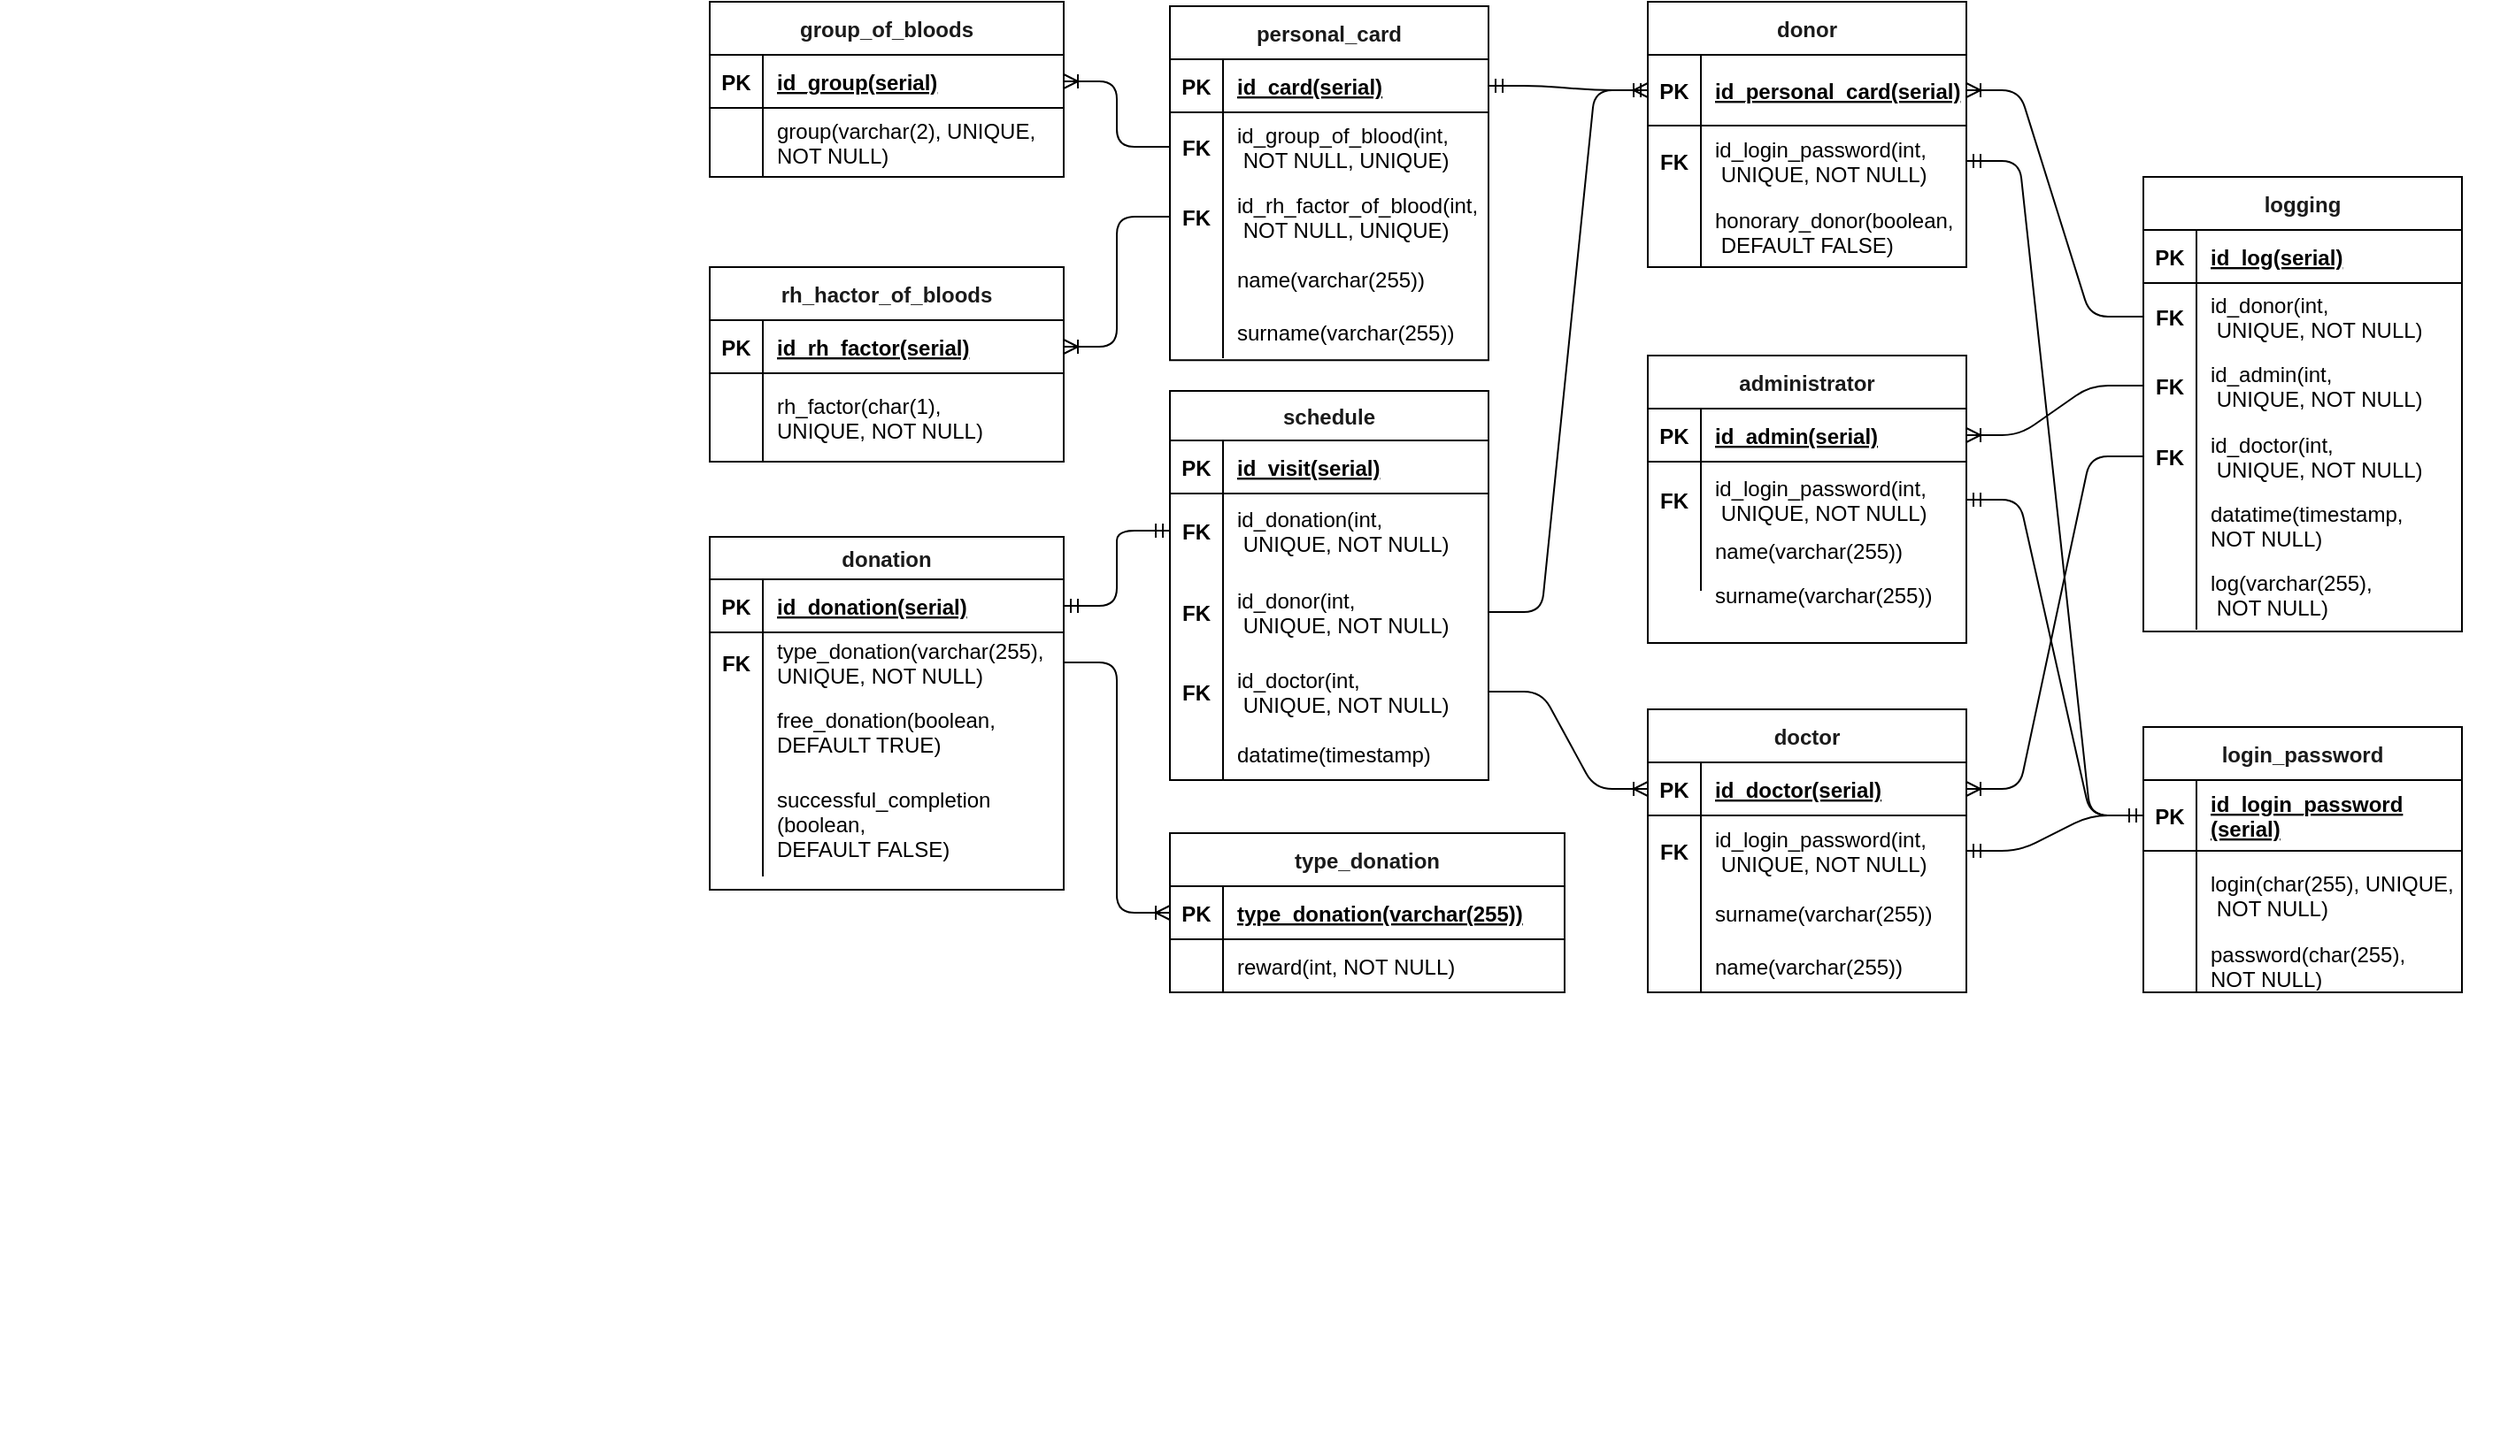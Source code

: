 <mxfile version="13.9.9" type="device"><diagram id="8GaGn-Y5FNdJtGY2cJ0f" name="Страница 1"><mxGraphModel dx="1471" dy="714" grid="1" gridSize="10" guides="1" tooltips="1" connect="1" arrows="1" fold="1" page="1" pageScale="1" pageWidth="1654" pageHeight="1169" math="0" shadow="0"><root><mxCell id="0"/><mxCell id="1" parent="0"/><mxCell id="cRJ5LpIEUUraOqgdwov3-127" value="" style="group" parent="1" vertex="1" connectable="0"><mxGeometry x="80" y="320" width="1110" height="540" as="geometry"/></mxCell><mxCell id="cRJ5LpIEUUraOqgdwov3-115" value="" style="shape=partialRectangle;collapsible=0;dropTarget=0;pointerEvents=0;fillColor=none;top=0;left=0;bottom=0;right=0;points=[[0,0.5],[1,0.5]];portConstraint=eastwest;" parent="cRJ5LpIEUUraOqgdwov3-127" vertex="1"><mxGeometry y="120" width="180" height="40" as="geometry"/></mxCell><mxCell id="cRJ5LpIEUUraOqgdwov3-116" value="" style="shape=partialRectangle;connectable=0;fillColor=none;top=0;left=0;bottom=0;right=0;editable=1;overflow=hidden;fontStyle=1" parent="cRJ5LpIEUUraOqgdwov3-115" vertex="1"><mxGeometry width="30" height="40" as="geometry"/></mxCell><mxCell id="cRJ5LpIEUUraOqgdwov3-126" value="" style="group" parent="cRJ5LpIEUUraOqgdwov3-127" vertex="1" connectable="0"><mxGeometry width="1110" height="540" as="geometry"/></mxCell><mxCell id="cRJ5LpIEUUraOqgdwov3-256" value="" style="group" parent="cRJ5LpIEUUraOqgdwov3-126" vertex="1" connectable="0"><mxGeometry width="1110" height="540" as="geometry"/></mxCell><mxCell id="cRJ5LpIEUUraOqgdwov3-120" value="" style="shape=partialRectangle;collapsible=0;dropTarget=0;pointerEvents=0;fillColor=none;top=0;left=0;bottom=0;right=0;points=[[0,0.5],[1,0.5]];portConstraint=eastwest;" parent="cRJ5LpIEUUraOqgdwov3-256" vertex="1"><mxGeometry y="120" width="180" height="40" as="geometry"/></mxCell><mxCell id="cRJ5LpIEUUraOqgdwov3-121" value="" style="shape=partialRectangle;connectable=0;fillColor=none;top=0;left=0;bottom=0;right=0;editable=1;overflow=hidden;fontStyle=1" parent="cRJ5LpIEUUraOqgdwov3-120" vertex="1"><mxGeometry width="30" height="40" as="geometry"/></mxCell><mxCell id="cRJ5LpIEUUraOqgdwov3-123" value="" style="shape=partialRectangle;collapsible=0;dropTarget=0;pointerEvents=0;fillColor=none;top=0;left=0;bottom=0;right=0;points=[[0,0.5],[1,0.5]];portConstraint=eastwest;" parent="cRJ5LpIEUUraOqgdwov3-256" vertex="1"><mxGeometry y="150" width="180" height="40" as="geometry"/></mxCell><mxCell id="cRJ5LpIEUUraOqgdwov3-124" value="" style="shape=partialRectangle;connectable=0;fillColor=none;top=0;left=0;bottom=0;right=0;editable=1;overflow=hidden;fontStyle=1" parent="cRJ5LpIEUUraOqgdwov3-123" vertex="1"><mxGeometry width="30" height="40" as="geometry"/></mxCell><mxCell id="cRJ5LpIEUUraOqgdwov3-125" value="" style="shape=partialRectangle;connectable=0;fillColor=none;top=0;left=0;bottom=0;right=0;align=left;spacingLeft=6;overflow=hidden;" parent="cRJ5LpIEUUraOqgdwov3-123" vertex="1"><mxGeometry x="30" width="150" height="40" as="geometry"/></mxCell><mxCell id="HCyN5_jjJVz8UtpRs8d4-47" value="" style="group" vertex="1" connectable="0" parent="cRJ5LpIEUUraOqgdwov3-256"><mxGeometry x="400" y="-260" width="710" height="550" as="geometry"/></mxCell><mxCell id="cRJ5LpIEUUraOqgdwov3-128" value="" style="group" parent="HCyN5_jjJVz8UtpRs8d4-47" vertex="1" connectable="0"><mxGeometry x="400" width="215" height="431.5" as="geometry"/></mxCell><mxCell id="cRJ5LpIEUUraOqgdwov3-129" value="" style="group" parent="cRJ5LpIEUUraOqgdwov3-128" vertex="1" connectable="0"><mxGeometry x="20" width="195" height="430" as="geometry"/></mxCell><mxCell id="cRJ5LpIEUUraOqgdwov3-130" value="" style="group" parent="cRJ5LpIEUUraOqgdwov3-129" vertex="1" connectable="0"><mxGeometry width="195" height="430" as="geometry"/></mxCell><mxCell id="cRJ5LpIEUUraOqgdwov3-134" value="" style="group" parent="cRJ5LpIEUUraOqgdwov3-130" vertex="1" connectable="0"><mxGeometry width="195" height="430" as="geometry"/></mxCell><mxCell id="cRJ5LpIEUUraOqgdwov3-131" value="" style="shape=partialRectangle;collapsible=0;dropTarget=0;pointerEvents=0;fillColor=none;top=0;left=0;bottom=0;right=0;points=[[0,0.5],[1,0.5]];portConstraint=eastwest;" parent="cRJ5LpIEUUraOqgdwov3-134" vertex="1"><mxGeometry y="129.029" width="180" height="51.613" as="geometry"/></mxCell><mxCell id="cRJ5LpIEUUraOqgdwov3-132" value="" style="shape=partialRectangle;connectable=0;fillColor=none;top=0;left=0;bottom=0;right=0;editable=1;overflow=hidden;fontStyle=1" parent="cRJ5LpIEUUraOqgdwov3-131" vertex="1"><mxGeometry width="30" height="51.613" as="geometry"/></mxCell><mxCell id="cRJ5LpIEUUraOqgdwov3-133" value="" style="shape=partialRectangle;connectable=0;fillColor=none;top=0;left=0;bottom=0;right=0;align=left;spacingLeft=6;overflow=hidden;" parent="cRJ5LpIEUUraOqgdwov3-131" vertex="1"><mxGeometry x="30" width="150" height="51.613" as="geometry"/></mxCell><mxCell id="cRJ5LpIEUUraOqgdwov3-145" value="" style="shape=partialRectangle;collapsible=0;dropTarget=0;pointerEvents=0;fillColor=none;top=0;left=0;bottom=0;right=0;points=[[0,0.5],[1,0.5]];portConstraint=eastwest;" parent="cRJ5LpIEUUraOqgdwov3-134" vertex="1"><mxGeometry y="174.998" width="180" height="51.613" as="geometry"/></mxCell><mxCell id="cRJ5LpIEUUraOqgdwov3-146" value="" style="shape=partialRectangle;connectable=0;fillColor=none;top=0;left=0;bottom=0;right=0;editable=1;overflow=hidden;fontStyle=1" parent="cRJ5LpIEUUraOqgdwov3-145" vertex="1"><mxGeometry width="30" height="51.613" as="geometry"/></mxCell><mxCell id="cRJ5LpIEUUraOqgdwov3-148" value="" style="shape=partialRectangle;collapsible=0;dropTarget=0;pointerEvents=0;fillColor=none;top=0;left=0;bottom=0;right=0;points=[[0,0.5],[1,0.5]];portConstraint=eastwest;" parent="cRJ5LpIEUUraOqgdwov3-134" vertex="1"><mxGeometry y="215" width="180" height="33.39" as="geometry"/></mxCell><mxCell id="cRJ5LpIEUUraOqgdwov3-149" value="" style="shape=partialRectangle;connectable=0;fillColor=none;top=0;left=0;bottom=0;right=0;editable=1;overflow=hidden;fontStyle=1" parent="cRJ5LpIEUUraOqgdwov3-148" vertex="1"><mxGeometry width="30" height="33.39" as="geometry"/></mxCell><mxCell id="cRJ5LpIEUUraOqgdwov3-255" value="" style="group" parent="cRJ5LpIEUUraOqgdwov3-134" vertex="1" connectable="0"><mxGeometry width="195" height="430" as="geometry"/></mxCell><mxCell id="cRJ5LpIEUUraOqgdwov3-154" value="" style="group" parent="cRJ5LpIEUUraOqgdwov3-255" vertex="1" connectable="0"><mxGeometry width="195" height="430" as="geometry"/></mxCell><mxCell id="cRJ5LpIEUUraOqgdwov3-147" value="" style="shape=partialRectangle;connectable=0;fillColor=none;top=0;left=0;bottom=0;right=0;align=left;spacingLeft=6;overflow=hidden;" parent="cRJ5LpIEUUraOqgdwov3-154" vertex="1"><mxGeometry x="30" y="119.998" width="150" height="40" as="geometry"/></mxCell><mxCell id="cRJ5LpIEUUraOqgdwov3-151" value="" style="shape=partialRectangle;collapsible=0;dropTarget=0;pointerEvents=0;fillColor=none;top=0;left=0;bottom=0;right=0;points=[[0,0.5],[1,0.5]];portConstraint=eastwest;" parent="cRJ5LpIEUUraOqgdwov3-154" vertex="1"><mxGeometry y="180" width="180" height="33.39" as="geometry"/></mxCell><mxCell id="cRJ5LpIEUUraOqgdwov3-152" value="" style="shape=partialRectangle;connectable=0;fillColor=none;top=0;left=0;bottom=0;right=0;editable=1;overflow=hidden;fontStyle=1" parent="cRJ5LpIEUUraOqgdwov3-151" vertex="1"><mxGeometry width="30" height="33.39" as="geometry"/></mxCell><mxCell id="cRJ5LpIEUUraOqgdwov3-210" value="" style="group" parent="cRJ5LpIEUUraOqgdwov3-154" vertex="1" connectable="0"><mxGeometry x="-160" y="-17.5" width="180" height="169.36" as="geometry"/></mxCell><mxCell id="cRJ5LpIEUUraOqgdwov3-194" value="personal_card" style="shape=table;startSize=30;container=1;collapsible=1;childLayout=tableLayout;fixedRows=1;rowLines=0;fontStyle=1;align=center;resizeLast=1;labelBackgroundColor=#FFFFFF;fontColor=#1A1A1A;" parent="cRJ5LpIEUUraOqgdwov3-210" vertex="1"><mxGeometry width="180" height="200.08" as="geometry"/></mxCell><mxCell id="cRJ5LpIEUUraOqgdwov3-195" value="" style="shape=partialRectangle;collapsible=0;dropTarget=0;pointerEvents=0;fillColor=none;top=0;left=0;bottom=1;right=0;points=[[0,0.5],[1,0.5]];portConstraint=eastwest;" parent="cRJ5LpIEUUraOqgdwov3-194" vertex="1"><mxGeometry y="30" width="180" height="30" as="geometry"/></mxCell><mxCell id="cRJ5LpIEUUraOqgdwov3-196" value="PK" style="shape=partialRectangle;connectable=0;fillColor=none;top=0;left=0;bottom=0;right=0;fontStyle=1;overflow=hidden;" parent="cRJ5LpIEUUraOqgdwov3-195" vertex="1"><mxGeometry width="30" height="30" as="geometry"/></mxCell><mxCell id="cRJ5LpIEUUraOqgdwov3-197" value="id_card(serial)" style="shape=partialRectangle;connectable=0;fillColor=none;top=0;left=0;bottom=0;right=0;align=left;spacingLeft=6;fontStyle=5;overflow=hidden;" parent="cRJ5LpIEUUraOqgdwov3-195" vertex="1"><mxGeometry x="30" width="150" height="30" as="geometry"/></mxCell><mxCell id="cRJ5LpIEUUraOqgdwov3-198" value="" style="shape=partialRectangle;collapsible=0;dropTarget=0;pointerEvents=0;fillColor=none;top=0;left=0;bottom=0;right=0;points=[[0,0.5],[1,0.5]];portConstraint=eastwest;" parent="cRJ5LpIEUUraOqgdwov3-194" vertex="1"><mxGeometry y="60" width="180" height="39" as="geometry"/></mxCell><mxCell id="cRJ5LpIEUUraOqgdwov3-199" value="FK" style="shape=partialRectangle;connectable=0;fillColor=none;top=0;left=0;bottom=0;right=0;editable=1;overflow=hidden;fontStyle=1" parent="cRJ5LpIEUUraOqgdwov3-198" vertex="1"><mxGeometry width="30" height="39" as="geometry"/></mxCell><mxCell id="cRJ5LpIEUUraOqgdwov3-200" value="id_group_of_blood(int,&#10; NOT NULL, UNIQUE)" style="shape=partialRectangle;connectable=0;fillColor=none;top=0;left=0;bottom=0;right=0;align=left;spacingLeft=6;overflow=hidden;" parent="cRJ5LpIEUUraOqgdwov3-198" vertex="1"><mxGeometry x="30" width="150" height="39" as="geometry"/></mxCell><mxCell id="cRJ5LpIEUUraOqgdwov3-450" value="" style="shape=partialRectangle;collapsible=0;dropTarget=0;pointerEvents=0;fillColor=none;top=0;left=0;bottom=0;right=0;points=[[0,0.5],[1,0.5]];portConstraint=eastwest;" parent="cRJ5LpIEUUraOqgdwov3-194" vertex="1"><mxGeometry y="99" width="180" height="40" as="geometry"/></mxCell><mxCell id="cRJ5LpIEUUraOqgdwov3-451" value="FK" style="shape=partialRectangle;connectable=0;fillColor=none;top=0;left=0;bottom=0;right=0;editable=1;overflow=hidden;fontStyle=1" parent="cRJ5LpIEUUraOqgdwov3-450" vertex="1"><mxGeometry width="30" height="40" as="geometry"/></mxCell><mxCell id="cRJ5LpIEUUraOqgdwov3-452" value="id_rh_factor_of_blood(int,&#10; NOT NULL, UNIQUE)" style="shape=partialRectangle;connectable=0;fillColor=none;top=0;left=0;bottom=0;right=0;align=left;spacingLeft=6;overflow=hidden;" parent="cRJ5LpIEUUraOqgdwov3-450" vertex="1"><mxGeometry x="30" width="150" height="40" as="geometry"/></mxCell><mxCell id="cRJ5LpIEUUraOqgdwov3-201" value="" style="shape=partialRectangle;collapsible=0;dropTarget=0;pointerEvents=0;fillColor=none;top=0;left=0;bottom=0;right=0;points=[[0,0.5],[1,0.5]];portConstraint=eastwest;" parent="cRJ5LpIEUUraOqgdwov3-194" vertex="1"><mxGeometry y="139" width="180" height="30" as="geometry"/></mxCell><mxCell id="cRJ5LpIEUUraOqgdwov3-202" value="" style="shape=partialRectangle;connectable=0;fillColor=none;top=0;left=0;bottom=0;right=0;editable=1;overflow=hidden;fontStyle=1" parent="cRJ5LpIEUUraOqgdwov3-201" vertex="1"><mxGeometry width="30" height="30" as="geometry"/></mxCell><mxCell id="cRJ5LpIEUUraOqgdwov3-203" value="name(varchar(255))" style="shape=partialRectangle;connectable=0;fillColor=none;top=0;left=0;bottom=0;right=0;align=left;spacingLeft=6;overflow=hidden;" parent="cRJ5LpIEUUraOqgdwov3-201" vertex="1"><mxGeometry x="30" width="150" height="30" as="geometry"/></mxCell><mxCell id="cRJ5LpIEUUraOqgdwov3-497" value="" style="shape=partialRectangle;collapsible=0;dropTarget=0;pointerEvents=0;fillColor=none;top=0;left=0;bottom=0;right=0;points=[[0,0.5],[1,0.5]];portConstraint=eastwest;" parent="cRJ5LpIEUUraOqgdwov3-194" vertex="1"><mxGeometry y="169" width="180" height="30" as="geometry"/></mxCell><mxCell id="cRJ5LpIEUUraOqgdwov3-498" value="" style="shape=partialRectangle;connectable=0;fillColor=none;top=0;left=0;bottom=0;right=0;editable=1;overflow=hidden;fontStyle=1" parent="cRJ5LpIEUUraOqgdwov3-497" vertex="1"><mxGeometry width="30" height="30" as="geometry"/></mxCell><mxCell id="cRJ5LpIEUUraOqgdwov3-499" value="surname(varchar(255))" style="shape=partialRectangle;connectable=0;fillColor=none;top=0;left=0;bottom=0;right=0;align=left;spacingLeft=6;overflow=hidden;" parent="cRJ5LpIEUUraOqgdwov3-497" vertex="1"><mxGeometry x="30" width="150" height="30" as="geometry"/></mxCell><mxCell id="cRJ5LpIEUUraOqgdwov3-150" value="" style="shape=partialRectangle;connectable=0;fillColor=none;top=0;left=0;bottom=0;right=0;align=left;spacingLeft=6;overflow=hidden;" parent="cRJ5LpIEUUraOqgdwov3-134" vertex="1"><mxGeometry x="30" y="240" width="150" height="33.39" as="geometry"/></mxCell><mxCell id="cRJ5LpIEUUraOqgdwov3-153" value="" style="shape=partialRectangle;connectable=0;fillColor=none;top=0;left=0;bottom=0;right=0;align=left;spacingLeft=6;overflow=hidden;" parent="cRJ5LpIEUUraOqgdwov3-134" vertex="1"><mxGeometry x="30" y="226.61" width="150" height="30" as="geometry"/></mxCell><mxCell id="cRJ5LpIEUUraOqgdwov3-60" value="donation" style="shape=table;startSize=24;container=1;collapsible=1;childLayout=tableLayout;fixedRows=1;rowLines=0;fontStyle=1;align=center;resizeLast=1;labelBackgroundColor=#FFFFFF;fontColor=#1A1A1A;" parent="HCyN5_jjJVz8UtpRs8d4-47" vertex="1"><mxGeometry y="282.5" width="200" height="199.5" as="geometry"/></mxCell><mxCell id="cRJ5LpIEUUraOqgdwov3-61" value="" style="shape=partialRectangle;collapsible=0;dropTarget=0;pointerEvents=0;fillColor=none;top=0;left=0;bottom=1;right=0;points=[[0,0.5],[1,0.5]];portConstraint=eastwest;" parent="cRJ5LpIEUUraOqgdwov3-60" vertex="1"><mxGeometry y="24" width="200" height="30" as="geometry"/></mxCell><mxCell id="cRJ5LpIEUUraOqgdwov3-62" value="PK" style="shape=partialRectangle;connectable=0;fillColor=none;top=0;left=0;bottom=0;right=0;fontStyle=1;overflow=hidden;" parent="cRJ5LpIEUUraOqgdwov3-61" vertex="1"><mxGeometry width="30" height="30" as="geometry"/></mxCell><mxCell id="cRJ5LpIEUUraOqgdwov3-63" value="id_donation(serial)" style="shape=partialRectangle;connectable=0;fillColor=none;top=0;left=0;bottom=0;right=0;align=left;spacingLeft=6;fontStyle=5;overflow=hidden;" parent="cRJ5LpIEUUraOqgdwov3-61" vertex="1"><mxGeometry x="30" width="170" height="30" as="geometry"/></mxCell><mxCell id="cRJ5LpIEUUraOqgdwov3-456" value="" style="shape=partialRectangle;collapsible=0;dropTarget=0;pointerEvents=0;fillColor=none;top=0;left=0;bottom=0;right=0;points=[[0,0.5],[1,0.5]];portConstraint=eastwest;" parent="cRJ5LpIEUUraOqgdwov3-60" vertex="1"><mxGeometry y="54" width="200" height="34" as="geometry"/></mxCell><mxCell id="cRJ5LpIEUUraOqgdwov3-457" value="FK" style="shape=partialRectangle;connectable=0;fillColor=none;top=0;left=0;bottom=0;right=0;editable=1;overflow=hidden;fontStyle=1" parent="cRJ5LpIEUUraOqgdwov3-456" vertex="1"><mxGeometry width="30" height="34" as="geometry"/></mxCell><mxCell id="cRJ5LpIEUUraOqgdwov3-458" value="type_donation(varchar(255), &#10;UNIQUE, NOT NULL)" style="shape=partialRectangle;connectable=0;fillColor=none;top=0;left=0;bottom=0;right=0;align=left;spacingLeft=6;overflow=hidden;" parent="cRJ5LpIEUUraOqgdwov3-456" vertex="1"><mxGeometry x="30" width="170" height="34" as="geometry"/></mxCell><mxCell id="cRJ5LpIEUUraOqgdwov3-70" value="" style="shape=partialRectangle;collapsible=0;dropTarget=0;pointerEvents=0;fillColor=none;top=0;left=0;bottom=0;right=0;points=[[0,0.5],[1,0.5]];portConstraint=eastwest;" parent="cRJ5LpIEUUraOqgdwov3-60" vertex="1"><mxGeometry y="88" width="200" height="44" as="geometry"/></mxCell><mxCell id="cRJ5LpIEUUraOqgdwov3-71" value="" style="shape=partialRectangle;connectable=0;fillColor=none;top=0;left=0;bottom=0;right=0;editable=1;overflow=hidden;fontStyle=1" parent="cRJ5LpIEUUraOqgdwov3-70" vertex="1"><mxGeometry width="30" height="44" as="geometry"/></mxCell><mxCell id="cRJ5LpIEUUraOqgdwov3-72" value="free_donation(boolean, &#10;DEFAULT TRUE) " style="shape=partialRectangle;connectable=0;fillColor=none;top=0;left=0;bottom=0;right=0;align=left;spacingLeft=6;overflow=hidden;" parent="cRJ5LpIEUUraOqgdwov3-70" vertex="1"><mxGeometry x="30" width="170" height="44" as="geometry"/></mxCell><mxCell id="cRJ5LpIEUUraOqgdwov3-453" value="" style="shape=partialRectangle;collapsible=0;dropTarget=0;pointerEvents=0;fillColor=none;top=0;left=0;bottom=0;right=0;points=[[0,0.5],[1,0.5]];portConstraint=eastwest;" parent="cRJ5LpIEUUraOqgdwov3-60" vertex="1"><mxGeometry y="132" width="200" height="60" as="geometry"/></mxCell><mxCell id="cRJ5LpIEUUraOqgdwov3-454" value="" style="shape=partialRectangle;connectable=0;fillColor=none;top=0;left=0;bottom=0;right=0;editable=1;overflow=hidden;fontStyle=1" parent="cRJ5LpIEUUraOqgdwov3-453" vertex="1"><mxGeometry width="30" height="60" as="geometry"/></mxCell><mxCell id="cRJ5LpIEUUraOqgdwov3-455" value="successful_completion&#10;(boolean, &#10;DEFAULT FALSE)" style="shape=partialRectangle;connectable=0;fillColor=none;top=0;left=0;bottom=0;right=0;align=left;spacingLeft=6;overflow=hidden;" parent="cRJ5LpIEUUraOqgdwov3-453" vertex="1"><mxGeometry x="30" width="170" height="60" as="geometry"/></mxCell><mxCell id="HCyN5_jjJVz8UtpRs8d4-46" value="" style="group" vertex="1" connectable="0" parent="1"><mxGeometry x="480" y="40" width="1010" height="560.0" as="geometry"/></mxCell><mxCell id="cRJ5LpIEUUraOqgdwov3-225" value="" style="group" parent="HCyN5_jjJVz8UtpRs8d4-46" vertex="1" connectable="0"><mxGeometry x="830" y="130" width="180" height="225" as="geometry"/></mxCell><mxCell id="cRJ5LpIEUUraOqgdwov3-243" value="" style="group" parent="cRJ5LpIEUUraOqgdwov3-225" vertex="1" connectable="0"><mxGeometry width="180" height="225" as="geometry"/></mxCell><mxCell id="cRJ5LpIEUUraOqgdwov3-240" value="" style="shape=partialRectangle;collapsible=0;dropTarget=0;pointerEvents=0;fillColor=none;top=0;left=0;bottom=0;right=0;points=[[0,0.5],[1,0.5]];portConstraint=eastwest;" parent="cRJ5LpIEUUraOqgdwov3-243" vertex="1"><mxGeometry y="181.809" width="180" height="39.706" as="geometry"/></mxCell><mxCell id="cRJ5LpIEUUraOqgdwov3-241" value="" style="shape=partialRectangle;connectable=0;fillColor=none;top=0;left=0;bottom=0;right=0;editable=1;overflow=hidden;fontStyle=1" parent="cRJ5LpIEUUraOqgdwov3-240" vertex="1"><mxGeometry width="30" height="39.706" as="geometry"/></mxCell><mxCell id="cRJ5LpIEUUraOqgdwov3-242" value="" style="shape=partialRectangle;connectable=0;fillColor=none;top=0;left=0;bottom=0;right=0;align=left;spacingLeft=6;overflow=hidden;" parent="cRJ5LpIEUUraOqgdwov3-240" vertex="1"><mxGeometry x="30" width="150" height="39.706" as="geometry"/></mxCell><mxCell id="cRJ5LpIEUUraOqgdwov3-244" value="" style="group" parent="cRJ5LpIEUUraOqgdwov3-243" vertex="1" connectable="0"><mxGeometry y="11.842" width="180" height="225" as="geometry"/></mxCell><mxCell id="cRJ5LpIEUUraOqgdwov3-222" value="" style="shape=partialRectangle;collapsible=0;dropTarget=0;pointerEvents=0;fillColor=none;top=0;left=0;bottom=0;right=0;points=[[0,0.5],[1,0.5]];portConstraint=eastwest;" parent="cRJ5LpIEUUraOqgdwov3-244" vertex="1"><mxGeometry y="142.102" width="180" height="39.706" as="geometry"/></mxCell><mxCell id="cRJ5LpIEUUraOqgdwov3-223" value="" style="shape=partialRectangle;connectable=0;fillColor=none;top=0;left=0;bottom=0;right=0;editable=1;overflow=hidden;" parent="cRJ5LpIEUUraOqgdwov3-222" vertex="1"><mxGeometry width="30" height="39.706" as="geometry"/></mxCell><mxCell id="cRJ5LpIEUUraOqgdwov3-280" value="" style="edgeStyle=entityRelationEdgeStyle;fontSize=12;html=1;endArrow=ERoneToMany;entryX=1;entryY=0.5;entryDx=0;entryDy=0;exitX=0;exitY=0.5;exitDx=0;exitDy=0;" parent="HCyN5_jjJVz8UtpRs8d4-46" source="cRJ5LpIEUUraOqgdwov3-271" target="cRJ5LpIEUUraOqgdwov3-48" edge="1"><mxGeometry width="100" height="100" relative="1" as="geometry"><mxPoint x="-230" y="150" as="sourcePoint"/><mxPoint x="-130" y="50" as="targetPoint"/></mxGeometry></mxCell><mxCell id="cRJ5LpIEUUraOqgdwov3-281" value="" style="edgeStyle=entityRelationEdgeStyle;fontSize=12;html=1;endArrow=ERoneToMany;entryX=1;entryY=0.5;entryDx=0;entryDy=0;exitX=0;exitY=0.5;exitDx=0;exitDy=0;" parent="HCyN5_jjJVz8UtpRs8d4-46" source="cRJ5LpIEUUraOqgdwov3-41" target="cRJ5LpIEUUraOqgdwov3-136" edge="1"><mxGeometry width="100" height="100" relative="1" as="geometry"><mxPoint x="-70" y="310" as="sourcePoint"/><mxPoint x="30" y="210" as="targetPoint"/></mxGeometry></mxCell><mxCell id="cRJ5LpIEUUraOqgdwov3-440" value="rh_hactor_of_bloods" style="shape=table;startSize=30;container=1;collapsible=1;childLayout=tableLayout;fixedRows=1;rowLines=0;fontStyle=1;align=center;resizeLast=1;labelBackgroundColor=#FFFFFF;fontColor=#1A1A1A;" parent="HCyN5_jjJVz8UtpRs8d4-46" vertex="1"><mxGeometry y="150" width="200" height="110" as="geometry"/></mxCell><mxCell id="cRJ5LpIEUUraOqgdwov3-441" value="" style="shape=partialRectangle;collapsible=0;dropTarget=0;pointerEvents=0;fillColor=none;top=0;left=0;bottom=1;right=0;points=[[0,0.5],[1,0.5]];portConstraint=eastwest;" parent="cRJ5LpIEUUraOqgdwov3-440" vertex="1"><mxGeometry y="30" width="200" height="30" as="geometry"/></mxCell><mxCell id="cRJ5LpIEUUraOqgdwov3-442" value="PK" style="shape=partialRectangle;connectable=0;fillColor=none;top=0;left=0;bottom=0;right=0;fontStyle=1;overflow=hidden;" parent="cRJ5LpIEUUraOqgdwov3-441" vertex="1"><mxGeometry width="30" height="30" as="geometry"/></mxCell><mxCell id="cRJ5LpIEUUraOqgdwov3-443" value="id_rh_factor(serial)" style="shape=partialRectangle;connectable=0;fillColor=none;top=0;left=0;bottom=0;right=0;align=left;spacingLeft=6;fontStyle=5;overflow=hidden;" parent="cRJ5LpIEUUraOqgdwov3-441" vertex="1"><mxGeometry x="30" width="170" height="30" as="geometry"/></mxCell><mxCell id="cRJ5LpIEUUraOqgdwov3-444" value="" style="shape=partialRectangle;collapsible=0;dropTarget=0;pointerEvents=0;fillColor=none;top=0;left=0;bottom=0;right=0;points=[[0,0.5],[1,0.5]];portConstraint=eastwest;" parent="cRJ5LpIEUUraOqgdwov3-440" vertex="1"><mxGeometry y="60" width="200" height="50" as="geometry"/></mxCell><mxCell id="cRJ5LpIEUUraOqgdwov3-445" value="" style="shape=partialRectangle;connectable=0;fillColor=none;top=0;left=0;bottom=0;right=0;editable=1;overflow=hidden;fontStyle=1" parent="cRJ5LpIEUUraOqgdwov3-444" vertex="1"><mxGeometry width="30" height="50" as="geometry"/></mxCell><mxCell id="cRJ5LpIEUUraOqgdwov3-446" value="rh_factor(char(1), &#10;UNIQUE, NOT NULL)" style="shape=partialRectangle;connectable=0;fillColor=none;top=0;left=0;bottom=0;right=0;align=left;spacingLeft=6;overflow=hidden;" parent="cRJ5LpIEUUraOqgdwov3-444" vertex="1"><mxGeometry x="30" width="170" height="50" as="geometry"/></mxCell><mxCell id="cRJ5LpIEUUraOqgdwov3-135" value="donor" style="shape=table;startSize=30;container=1;collapsible=1;childLayout=tableLayout;fixedRows=1;rowLines=0;fontStyle=1;align=center;resizeLast=1;labelBackgroundColor=#FFFFFF;fontColor=#1A1A1A;" parent="HCyN5_jjJVz8UtpRs8d4-46" vertex="1"><mxGeometry x="530" width="180" height="150" as="geometry"/></mxCell><mxCell id="cRJ5LpIEUUraOqgdwov3-136" value="" style="shape=partialRectangle;collapsible=0;dropTarget=0;pointerEvents=0;fillColor=none;top=0;left=0;bottom=1;right=0;points=[[0,0.5],[1,0.5]];portConstraint=eastwest;" parent="cRJ5LpIEUUraOqgdwov3-135" vertex="1"><mxGeometry y="30" width="180" height="40" as="geometry"/></mxCell><mxCell id="cRJ5LpIEUUraOqgdwov3-137" value="PK" style="shape=partialRectangle;connectable=0;fillColor=none;top=0;left=0;bottom=0;right=0;fontStyle=1;overflow=hidden;" parent="cRJ5LpIEUUraOqgdwov3-136" vertex="1"><mxGeometry width="30" height="40" as="geometry"/></mxCell><mxCell id="cRJ5LpIEUUraOqgdwov3-138" value="id_personal_card(serial)" style="shape=partialRectangle;connectable=0;fillColor=none;top=0;left=0;bottom=0;right=0;align=left;spacingLeft=6;fontStyle=5;overflow=hidden;" parent="cRJ5LpIEUUraOqgdwov3-136" vertex="1"><mxGeometry x="30" width="150" height="40" as="geometry"/></mxCell><mxCell id="cRJ5LpIEUUraOqgdwov3-459" value="" style="shape=partialRectangle;collapsible=0;dropTarget=0;pointerEvents=0;fillColor=none;top=0;left=0;bottom=0;right=0;points=[[0,0.5],[1,0.5]];portConstraint=eastwest;" parent="cRJ5LpIEUUraOqgdwov3-135" vertex="1"><mxGeometry y="70" width="180" height="40" as="geometry"/></mxCell><mxCell id="cRJ5LpIEUUraOqgdwov3-460" value="FK" style="shape=partialRectangle;connectable=0;fillColor=none;top=0;left=0;bottom=0;right=0;editable=1;overflow=hidden;fontStyle=1" parent="cRJ5LpIEUUraOqgdwov3-459" vertex="1"><mxGeometry width="30" height="40" as="geometry"/></mxCell><mxCell id="cRJ5LpIEUUraOqgdwov3-461" value="id_login_password(int,&#10; UNIQUE, NOT NULL)" style="shape=partialRectangle;connectable=0;fillColor=none;top=0;left=0;bottom=0;right=0;align=left;spacingLeft=6;overflow=hidden;" parent="cRJ5LpIEUUraOqgdwov3-459" vertex="1"><mxGeometry x="30" width="150" height="40" as="geometry"/></mxCell><mxCell id="cRJ5LpIEUUraOqgdwov3-139" value="" style="shape=partialRectangle;collapsible=0;dropTarget=0;pointerEvents=0;fillColor=none;top=0;left=0;bottom=0;right=0;points=[[0,0.5],[1,0.5]];portConstraint=eastwest;" parent="cRJ5LpIEUUraOqgdwov3-135" vertex="1"><mxGeometry y="110" width="180" height="40" as="geometry"/></mxCell><mxCell id="cRJ5LpIEUUraOqgdwov3-140" value="" style="shape=partialRectangle;connectable=0;fillColor=none;top=0;left=0;bottom=0;right=0;editable=1;overflow=hidden;fontStyle=1" parent="cRJ5LpIEUUraOqgdwov3-139" vertex="1"><mxGeometry width="30" height="40" as="geometry"/></mxCell><mxCell id="cRJ5LpIEUUraOqgdwov3-141" value="honorary_donor(boolean,&#10; DEFAULT FALSE)" style="shape=partialRectangle;connectable=0;fillColor=none;top=0;left=0;bottom=0;right=0;align=left;spacingLeft=6;overflow=hidden;" parent="cRJ5LpIEUUraOqgdwov3-139" vertex="1"><mxGeometry x="30" width="150" height="40" as="geometry"/></mxCell><mxCell id="cRJ5LpIEUUraOqgdwov3-283" value="login_password" style="shape=table;startSize=30;container=1;collapsible=1;childLayout=tableLayout;fixedRows=1;rowLines=0;fontStyle=1;align=center;resizeLast=1;labelBackgroundColor=#FFFFFF;fontColor=#1A1A1A;" parent="HCyN5_jjJVz8UtpRs8d4-46" vertex="1"><mxGeometry x="810" y="410" width="180" height="150.0" as="geometry"/></mxCell><mxCell id="cRJ5LpIEUUraOqgdwov3-284" value="" style="shape=partialRectangle;collapsible=0;dropTarget=0;pointerEvents=0;fillColor=none;top=0;left=0;bottom=1;right=0;points=[[0,0.5],[1,0.5]];portConstraint=eastwest;" parent="cRJ5LpIEUUraOqgdwov3-283" vertex="1"><mxGeometry y="30" width="180" height="40" as="geometry"/></mxCell><mxCell id="cRJ5LpIEUUraOqgdwov3-285" value="PK" style="shape=partialRectangle;connectable=0;fillColor=none;top=0;left=0;bottom=0;right=0;fontStyle=1;overflow=hidden;" parent="cRJ5LpIEUUraOqgdwov3-284" vertex="1"><mxGeometry width="30" height="40" as="geometry"/></mxCell><mxCell id="cRJ5LpIEUUraOqgdwov3-286" value="id_login_password&#10;(serial)" style="shape=partialRectangle;connectable=0;fillColor=none;top=0;left=0;bottom=0;right=0;align=left;spacingLeft=6;fontStyle=5;overflow=hidden;" parent="cRJ5LpIEUUraOqgdwov3-284" vertex="1"><mxGeometry x="30" width="150" height="40" as="geometry"/></mxCell><mxCell id="cRJ5LpIEUUraOqgdwov3-287" value="" style="shape=partialRectangle;collapsible=0;dropTarget=0;pointerEvents=0;fillColor=none;top=0;left=0;bottom=0;right=0;points=[[0,0.5],[1,0.5]];portConstraint=eastwest;" parent="cRJ5LpIEUUraOqgdwov3-283" vertex="1"><mxGeometry y="70" width="180" height="50" as="geometry"/></mxCell><mxCell id="cRJ5LpIEUUraOqgdwov3-288" value="" style="shape=partialRectangle;connectable=0;fillColor=none;top=0;left=0;bottom=0;right=0;editable=1;overflow=hidden;" parent="cRJ5LpIEUUraOqgdwov3-287" vertex="1"><mxGeometry width="30" height="50" as="geometry"/></mxCell><mxCell id="cRJ5LpIEUUraOqgdwov3-289" value="login(char(255), UNIQUE,&#10; NOT NULL)" style="shape=partialRectangle;connectable=0;fillColor=none;top=0;left=0;bottom=0;right=0;align=left;spacingLeft=6;overflow=hidden;" parent="cRJ5LpIEUUraOqgdwov3-287" vertex="1"><mxGeometry x="30" width="150" height="50" as="geometry"/></mxCell><mxCell id="cRJ5LpIEUUraOqgdwov3-290" value="" style="shape=partialRectangle;collapsible=0;dropTarget=0;pointerEvents=0;fillColor=none;top=0;left=0;bottom=0;right=0;points=[[0,0.5],[1,0.5]];portConstraint=eastwest;" parent="cRJ5LpIEUUraOqgdwov3-283" vertex="1"><mxGeometry y="120" width="180" height="30" as="geometry"/></mxCell><mxCell id="cRJ5LpIEUUraOqgdwov3-291" value="" style="shape=partialRectangle;connectable=0;fillColor=none;top=0;left=0;bottom=0;right=0;editable=1;overflow=hidden;" parent="cRJ5LpIEUUraOqgdwov3-290" vertex="1"><mxGeometry width="30" height="30" as="geometry"/></mxCell><mxCell id="cRJ5LpIEUUraOqgdwov3-292" value="password(char(255), &#10;NOT NULL)" style="shape=partialRectangle;connectable=0;fillColor=none;top=0;left=0;bottom=0;right=0;align=left;spacingLeft=6;overflow=hidden;" parent="cRJ5LpIEUUraOqgdwov3-290" vertex="1"><mxGeometry x="30" width="150" height="30" as="geometry"/></mxCell><mxCell id="cRJ5LpIEUUraOqgdwov3-468" style="edgeStyle=orthogonalEdgeStyle;rounded=0;orthogonalLoop=1;jettySize=auto;html=1;exitX=1;exitY=0.5;exitDx=0;exitDy=0;fontColor=#1A1A1A;" parent="cRJ5LpIEUUraOqgdwov3-283" source="cRJ5LpIEUUraOqgdwov3-284" target="cRJ5LpIEUUraOqgdwov3-284" edge="1"><mxGeometry relative="1" as="geometry"/></mxCell><mxCell id="cRJ5LpIEUUraOqgdwov3-475" value="" style="edgeStyle=entityRelationEdgeStyle;fontSize=12;html=1;endArrow=ERmandOne;startArrow=ERmandOne;entryX=0;entryY=0.5;entryDx=0;entryDy=0;exitX=1;exitY=0.5;exitDx=0;exitDy=0;" parent="HCyN5_jjJVz8UtpRs8d4-46" source="cRJ5LpIEUUraOqgdwov3-459" target="cRJ5LpIEUUraOqgdwov3-284" edge="1"><mxGeometry width="100" height="100" relative="1" as="geometry"><mxPoint x="270" y="440" as="sourcePoint"/><mxPoint x="370" y="340" as="targetPoint"/></mxGeometry></mxCell><mxCell id="cRJ5LpIEUUraOqgdwov3-477" value="" style="edgeStyle=entityRelationEdgeStyle;fontSize=12;html=1;endArrow=ERmandOne;startArrow=ERmandOne;entryX=0;entryY=0.5;entryDx=0;entryDy=0;exitX=1;exitY=0.5;exitDx=0;exitDy=0;" parent="HCyN5_jjJVz8UtpRs8d4-46" source="cRJ5LpIEUUraOqgdwov3-51" target="cRJ5LpIEUUraOqgdwov3-284" edge="1"><mxGeometry width="100" height="100" relative="1" as="geometry"><mxPoint x="270" y="440" as="sourcePoint"/><mxPoint x="370" y="340" as="targetPoint"/></mxGeometry></mxCell><mxCell id="cRJ5LpIEUUraOqgdwov3-359" value="group_of_bloods" style="shape=table;startSize=30;container=1;collapsible=1;childLayout=tableLayout;fixedRows=1;rowLines=0;fontStyle=1;align=center;resizeLast=1;labelBackgroundColor=#FFFFFF;fontColor=#1A1A1A;" parent="HCyN5_jjJVz8UtpRs8d4-46" vertex="1"><mxGeometry width="200" height="99" as="geometry"/></mxCell><mxCell id="cRJ5LpIEUUraOqgdwov3-360" value="" style="shape=partialRectangle;collapsible=0;dropTarget=0;pointerEvents=0;fillColor=none;top=0;left=0;bottom=1;right=0;points=[[0,0.5],[1,0.5]];portConstraint=eastwest;" parent="cRJ5LpIEUUraOqgdwov3-359" vertex="1"><mxGeometry y="30" width="200" height="30" as="geometry"/></mxCell><mxCell id="cRJ5LpIEUUraOqgdwov3-361" value="PK" style="shape=partialRectangle;connectable=0;fillColor=none;top=0;left=0;bottom=0;right=0;fontStyle=1;overflow=hidden;" parent="cRJ5LpIEUUraOqgdwov3-360" vertex="1"><mxGeometry width="30" height="30" as="geometry"/></mxCell><mxCell id="cRJ5LpIEUUraOqgdwov3-362" value="id_group(serial)" style="shape=partialRectangle;connectable=0;fillColor=none;top=0;left=0;bottom=0;right=0;align=left;spacingLeft=6;fontStyle=5;overflow=hidden;" parent="cRJ5LpIEUUraOqgdwov3-360" vertex="1"><mxGeometry x="30" width="170" height="30" as="geometry"/></mxCell><mxCell id="cRJ5LpIEUUraOqgdwov3-363" value="" style="shape=partialRectangle;collapsible=0;dropTarget=0;pointerEvents=0;fillColor=none;top=0;left=0;bottom=0;right=0;points=[[0,0.5],[1,0.5]];portConstraint=eastwest;" parent="cRJ5LpIEUUraOqgdwov3-359" vertex="1"><mxGeometry y="60" width="200" height="39" as="geometry"/></mxCell><mxCell id="cRJ5LpIEUUraOqgdwov3-364" value="" style="shape=partialRectangle;connectable=0;fillColor=none;top=0;left=0;bottom=0;right=0;editable=1;overflow=hidden;fontStyle=1" parent="cRJ5LpIEUUraOqgdwov3-363" vertex="1"><mxGeometry width="30" height="39" as="geometry"/></mxCell><mxCell id="cRJ5LpIEUUraOqgdwov3-365" value="group(varchar(2), UNIQUE, &#10;NOT NULL) " style="shape=partialRectangle;connectable=0;fillColor=none;top=0;left=0;bottom=0;right=0;align=left;spacingLeft=6;overflow=hidden;" parent="cRJ5LpIEUUraOqgdwov3-363" vertex="1"><mxGeometry x="30" width="170" height="39" as="geometry"/></mxCell><mxCell id="cRJ5LpIEUUraOqgdwov3-34" value="logging" style="shape=table;startSize=30;container=1;collapsible=1;childLayout=tableLayout;fixedRows=1;rowLines=0;fontStyle=1;align=center;resizeLast=1;labelBackgroundColor=#FFFFFF;fontColor=#1A1A1A;" parent="HCyN5_jjJVz8UtpRs8d4-46" vertex="1"><mxGeometry x="810" y="99.002" width="180" height="256.947" as="geometry"/></mxCell><mxCell id="cRJ5LpIEUUraOqgdwov3-35" value="" style="shape=partialRectangle;collapsible=0;dropTarget=0;pointerEvents=0;fillColor=none;top=0;left=0;bottom=1;right=0;points=[[0,0.5],[1,0.5]];portConstraint=eastwest;" parent="cRJ5LpIEUUraOqgdwov3-34" vertex="1"><mxGeometry y="30" width="180" height="30" as="geometry"/></mxCell><mxCell id="cRJ5LpIEUUraOqgdwov3-36" value="PK" style="shape=partialRectangle;connectable=0;fillColor=none;top=0;left=0;bottom=0;right=0;fontStyle=1;overflow=hidden;" parent="cRJ5LpIEUUraOqgdwov3-35" vertex="1"><mxGeometry width="30" height="30" as="geometry"/></mxCell><mxCell id="cRJ5LpIEUUraOqgdwov3-37" value="id_log(serial)" style="shape=partialRectangle;connectable=0;fillColor=none;top=0;left=0;bottom=0;right=0;align=left;spacingLeft=6;fontStyle=5;overflow=hidden;" parent="cRJ5LpIEUUraOqgdwov3-35" vertex="1"><mxGeometry x="30" width="150" height="30" as="geometry"/></mxCell><mxCell id="cRJ5LpIEUUraOqgdwov3-41" value="" style="shape=partialRectangle;collapsible=0;dropTarget=0;pointerEvents=0;fillColor=none;top=0;left=0;bottom=0;right=0;points=[[0,0.5],[1,0.5]];portConstraint=eastwest;" parent="cRJ5LpIEUUraOqgdwov3-34" vertex="1"><mxGeometry y="60" width="180" height="38" as="geometry"/></mxCell><mxCell id="cRJ5LpIEUUraOqgdwov3-42" value="FK" style="shape=partialRectangle;connectable=0;fillColor=none;top=0;left=0;bottom=0;right=0;editable=1;overflow=hidden;fontStyle=1" parent="cRJ5LpIEUUraOqgdwov3-41" vertex="1"><mxGeometry width="30" height="38" as="geometry"/></mxCell><mxCell id="cRJ5LpIEUUraOqgdwov3-43" value="id_donor(int,&#10; UNIQUE, NOT NULL)" style="shape=partialRectangle;connectable=0;fillColor=none;top=0;left=0;bottom=0;right=0;align=left;spacingLeft=6;overflow=hidden;" parent="cRJ5LpIEUUraOqgdwov3-41" vertex="1"><mxGeometry x="30" width="150" height="38" as="geometry"/></mxCell><mxCell id="cRJ5LpIEUUraOqgdwov3-271" value="" style="shape=partialRectangle;collapsible=0;dropTarget=0;pointerEvents=0;fillColor=none;top=0;left=0;bottom=0;right=0;points=[[0,0.5],[1,0.5]];portConstraint=eastwest;" parent="cRJ5LpIEUUraOqgdwov3-34" vertex="1"><mxGeometry y="98" width="180" height="40" as="geometry"/></mxCell><mxCell id="cRJ5LpIEUUraOqgdwov3-272" value="FK" style="shape=partialRectangle;connectable=0;fillColor=none;top=0;left=0;bottom=0;right=0;editable=1;overflow=hidden;fontStyle=1" parent="cRJ5LpIEUUraOqgdwov3-271" vertex="1"><mxGeometry width="30" height="40" as="geometry"/></mxCell><mxCell id="cRJ5LpIEUUraOqgdwov3-273" value="id_admin(int,&#10; UNIQUE, NOT NULL)" style="shape=partialRectangle;connectable=0;fillColor=none;top=0;left=0;bottom=0;right=0;align=left;spacingLeft=6;overflow=hidden;" parent="cRJ5LpIEUUraOqgdwov3-271" vertex="1"><mxGeometry x="30" width="150" height="40" as="geometry"/></mxCell><mxCell id="cRJ5LpIEUUraOqgdwov3-277" value="" style="shape=partialRectangle;collapsible=0;dropTarget=0;pointerEvents=0;fillColor=none;top=0;left=0;bottom=0;right=0;points=[[0,0.5],[1,0.5]];portConstraint=eastwest;" parent="cRJ5LpIEUUraOqgdwov3-34" vertex="1"><mxGeometry y="138" width="180" height="40" as="geometry"/></mxCell><mxCell id="cRJ5LpIEUUraOqgdwov3-278" value="FK" style="shape=partialRectangle;connectable=0;fillColor=none;top=0;left=0;bottom=0;right=0;editable=1;overflow=hidden;fontStyle=1" parent="cRJ5LpIEUUraOqgdwov3-277" vertex="1"><mxGeometry width="30" height="40" as="geometry"/></mxCell><mxCell id="cRJ5LpIEUUraOqgdwov3-279" value="id_doctor(int,&#10; UNIQUE, NOT NULL)" style="shape=partialRectangle;connectable=0;fillColor=none;top=0;left=0;bottom=0;right=0;align=left;spacingLeft=6;overflow=hidden;" parent="cRJ5LpIEUUraOqgdwov3-277" vertex="1"><mxGeometry x="30" width="150" height="40" as="geometry"/></mxCell><mxCell id="cRJ5LpIEUUraOqgdwov3-274" value="" style="shape=partialRectangle;collapsible=0;dropTarget=0;pointerEvents=0;fillColor=none;top=0;left=0;bottom=0;right=0;points=[[0,0.5],[1,0.5]];portConstraint=eastwest;" parent="cRJ5LpIEUUraOqgdwov3-34" vertex="1"><mxGeometry y="178" width="180" height="38" as="geometry"/></mxCell><mxCell id="cRJ5LpIEUUraOqgdwov3-275" value="" style="shape=partialRectangle;connectable=0;fillColor=none;top=0;left=0;bottom=0;right=0;editable=1;overflow=hidden;fontStyle=1" parent="cRJ5LpIEUUraOqgdwov3-274" vertex="1"><mxGeometry width="30" height="38" as="geometry"/></mxCell><mxCell id="cRJ5LpIEUUraOqgdwov3-276" value="datatime(timestamp,&#10;NOT NULL)" style="shape=partialRectangle;connectable=0;fillColor=none;top=0;left=0;bottom=0;right=0;align=left;spacingLeft=6;overflow=hidden;" parent="cRJ5LpIEUUraOqgdwov3-274" vertex="1"><mxGeometry x="30" width="150" height="38" as="geometry"/></mxCell><mxCell id="cRJ5LpIEUUraOqgdwov3-38" value="" style="shape=partialRectangle;collapsible=0;dropTarget=0;pointerEvents=0;fillColor=none;top=0;left=0;bottom=0;right=0;points=[[0,0.5],[1,0.5]];portConstraint=eastwest;" parent="cRJ5LpIEUUraOqgdwov3-34" vertex="1"><mxGeometry y="216" width="180" height="40" as="geometry"/></mxCell><mxCell id="cRJ5LpIEUUraOqgdwov3-39" value="" style="shape=partialRectangle;connectable=0;fillColor=none;top=0;left=0;bottom=0;right=0;editable=1;overflow=hidden;" parent="cRJ5LpIEUUraOqgdwov3-38" vertex="1"><mxGeometry width="30" height="40" as="geometry"/></mxCell><mxCell id="cRJ5LpIEUUraOqgdwov3-40" value="log(varchar(255),&#10; NOT NULL)" style="shape=partialRectangle;connectable=0;fillColor=none;top=0;left=0;bottom=0;right=0;align=left;spacingLeft=6;overflow=hidden;" parent="cRJ5LpIEUUraOqgdwov3-38" vertex="1"><mxGeometry x="30" width="150" height="40" as="geometry"/></mxCell><mxCell id="cRJ5LpIEUUraOqgdwov3-102" value="doctor" style="shape=table;startSize=30;container=1;collapsible=1;childLayout=tableLayout;fixedRows=1;rowLines=0;fontStyle=1;align=center;resizeLast=1;labelBackgroundColor=#FFFFFF;fontColor=#1A1A1A;" parent="HCyN5_jjJVz8UtpRs8d4-46" vertex="1"><mxGeometry x="530" y="400" width="180" height="160.0" as="geometry"/></mxCell><mxCell id="cRJ5LpIEUUraOqgdwov3-103" value="" style="shape=partialRectangle;collapsible=0;dropTarget=0;pointerEvents=0;fillColor=none;top=0;left=0;bottom=1;right=0;points=[[0,0.5],[1,0.5]];portConstraint=eastwest;" parent="cRJ5LpIEUUraOqgdwov3-102" vertex="1"><mxGeometry y="30" width="180" height="30" as="geometry"/></mxCell><mxCell id="cRJ5LpIEUUraOqgdwov3-104" value="PK" style="shape=partialRectangle;connectable=0;fillColor=none;top=0;left=0;bottom=0;right=0;fontStyle=1;overflow=hidden;" parent="cRJ5LpIEUUraOqgdwov3-103" vertex="1"><mxGeometry width="30" height="30" as="geometry"/></mxCell><mxCell id="cRJ5LpIEUUraOqgdwov3-105" value="id_doctor(serial)" style="shape=partialRectangle;connectable=0;fillColor=none;top=0;left=0;bottom=0;right=0;align=left;spacingLeft=6;fontStyle=5;overflow=hidden;" parent="cRJ5LpIEUUraOqgdwov3-103" vertex="1"><mxGeometry x="30" width="150" height="30" as="geometry"/></mxCell><mxCell id="cRJ5LpIEUUraOqgdwov3-492" value="" style="shape=partialRectangle;collapsible=0;dropTarget=0;pointerEvents=0;fillColor=none;top=0;left=0;bottom=0;right=0;points=[[0,0.5],[1,0.5]];portConstraint=eastwest;" parent="cRJ5LpIEUUraOqgdwov3-102" vertex="1"><mxGeometry y="60" width="180" height="40" as="geometry"/></mxCell><mxCell id="cRJ5LpIEUUraOqgdwov3-493" value="FK" style="shape=partialRectangle;connectable=0;fillColor=none;top=0;left=0;bottom=0;right=0;editable=1;overflow=hidden;fontStyle=1" parent="cRJ5LpIEUUraOqgdwov3-492" vertex="1"><mxGeometry width="30" height="40" as="geometry"/></mxCell><mxCell id="cRJ5LpIEUUraOqgdwov3-494" value="id_login_password(int,&#10; UNIQUE, NOT NULL)" style="shape=partialRectangle;connectable=0;fillColor=none;top=0;left=0;bottom=0;right=0;align=left;spacingLeft=6;overflow=hidden;" parent="cRJ5LpIEUUraOqgdwov3-492" vertex="1"><mxGeometry x="30" width="150" height="40" as="geometry"/></mxCell><mxCell id="cRJ5LpIEUUraOqgdwov3-489" value="" style="shape=partialRectangle;collapsible=0;dropTarget=0;pointerEvents=0;fillColor=none;top=0;left=0;bottom=0;right=0;points=[[0,0.5],[1,0.5]];portConstraint=eastwest;" parent="cRJ5LpIEUUraOqgdwov3-102" vertex="1"><mxGeometry y="100" width="180" height="30" as="geometry"/></mxCell><mxCell id="cRJ5LpIEUUraOqgdwov3-490" value="" style="shape=partialRectangle;connectable=0;fillColor=none;top=0;left=0;bottom=0;right=0;editable=1;overflow=hidden;fontStyle=1" parent="cRJ5LpIEUUraOqgdwov3-489" vertex="1"><mxGeometry width="30" height="30" as="geometry"/></mxCell><mxCell id="cRJ5LpIEUUraOqgdwov3-491" value="surname(varchar(255))" style="shape=partialRectangle;connectable=0;fillColor=none;top=0;left=0;bottom=0;right=0;align=left;spacingLeft=6;overflow=hidden;" parent="cRJ5LpIEUUraOqgdwov3-489" vertex="1"><mxGeometry x="30" width="150" height="30" as="geometry"/></mxCell><mxCell id="cRJ5LpIEUUraOqgdwov3-106" value="" style="shape=partialRectangle;collapsible=0;dropTarget=0;pointerEvents=0;fillColor=none;top=0;left=0;bottom=0;right=0;points=[[0,0.5],[1,0.5]];portConstraint=eastwest;" parent="cRJ5LpIEUUraOqgdwov3-102" vertex="1"><mxGeometry y="130" width="180" height="30" as="geometry"/></mxCell><mxCell id="cRJ5LpIEUUraOqgdwov3-107" value="" style="shape=partialRectangle;connectable=0;fillColor=none;top=0;left=0;bottom=0;right=0;editable=1;overflow=hidden;fontStyle=1" parent="cRJ5LpIEUUraOqgdwov3-106" vertex="1"><mxGeometry width="30" height="30" as="geometry"/></mxCell><mxCell id="cRJ5LpIEUUraOqgdwov3-108" value="name(varchar(255))" style="shape=partialRectangle;connectable=0;fillColor=none;top=0;left=0;bottom=0;right=0;align=left;spacingLeft=6;overflow=hidden;" parent="cRJ5LpIEUUraOqgdwov3-106" vertex="1"><mxGeometry x="30" width="150" height="30" as="geometry"/></mxCell><mxCell id="cRJ5LpIEUUraOqgdwov3-282" value="" style="edgeStyle=entityRelationEdgeStyle;fontSize=12;html=1;endArrow=ERoneToMany;exitX=0;exitY=0.5;exitDx=0;exitDy=0;entryX=1;entryY=0.5;entryDx=0;entryDy=0;" parent="HCyN5_jjJVz8UtpRs8d4-46" source="cRJ5LpIEUUraOqgdwov3-277" target="cRJ5LpIEUUraOqgdwov3-103" edge="1"><mxGeometry width="100" height="100" relative="1" as="geometry"><mxPoint x="-200" y="260" as="sourcePoint"/><mxPoint x="-100" y="160" as="targetPoint"/></mxGeometry></mxCell><mxCell id="cRJ5LpIEUUraOqgdwov3-476" value="" style="edgeStyle=entityRelationEdgeStyle;fontSize=12;html=1;endArrow=ERmandOne;startArrow=ERmandOne;entryX=0;entryY=0.5;entryDx=0;entryDy=0;exitX=1;exitY=0.5;exitDx=0;exitDy=0;" parent="HCyN5_jjJVz8UtpRs8d4-46" source="cRJ5LpIEUUraOqgdwov3-492" target="cRJ5LpIEUUraOqgdwov3-284" edge="1"><mxGeometry width="100" height="100" relative="1" as="geometry"><mxPoint x="270" y="440" as="sourcePoint"/><mxPoint x="370" y="340" as="targetPoint"/></mxGeometry></mxCell><mxCell id="cRJ5LpIEUUraOqgdwov3-89" value="type_donation" style="shape=table;startSize=30;container=1;collapsible=1;childLayout=tableLayout;fixedRows=1;rowLines=0;fontStyle=1;align=center;resizeLast=1;labelBackgroundColor=#FFFFFF;fontColor=#1A1A1A;" parent="HCyN5_jjJVz8UtpRs8d4-46" vertex="1"><mxGeometry x="260" y="470" width="223" height="90" as="geometry"/></mxCell><mxCell id="cRJ5LpIEUUraOqgdwov3-90" value="" style="shape=partialRectangle;collapsible=0;dropTarget=0;pointerEvents=0;fillColor=none;top=0;left=0;bottom=1;right=0;points=[[0,0.5],[1,0.5]];portConstraint=eastwest;" parent="cRJ5LpIEUUraOqgdwov3-89" vertex="1"><mxGeometry y="30" width="223" height="30" as="geometry"/></mxCell><mxCell id="cRJ5LpIEUUraOqgdwov3-91" value="PK" style="shape=partialRectangle;connectable=0;fillColor=none;top=0;left=0;bottom=0;right=0;fontStyle=1;overflow=hidden;" parent="cRJ5LpIEUUraOqgdwov3-90" vertex="1"><mxGeometry width="30" height="30" as="geometry"/></mxCell><mxCell id="cRJ5LpIEUUraOqgdwov3-92" value="type_donation(varchar(255))" style="shape=partialRectangle;connectable=0;fillColor=none;top=0;left=0;bottom=0;right=0;align=left;spacingLeft=6;fontStyle=5;overflow=hidden;" parent="cRJ5LpIEUUraOqgdwov3-90" vertex="1"><mxGeometry x="30" width="193" height="30" as="geometry"/></mxCell><mxCell id="cRJ5LpIEUUraOqgdwov3-93" value="" style="shape=partialRectangle;collapsible=0;dropTarget=0;pointerEvents=0;fillColor=none;top=0;left=0;bottom=0;right=0;points=[[0,0.5],[1,0.5]];portConstraint=eastwest;" parent="cRJ5LpIEUUraOqgdwov3-89" vertex="1"><mxGeometry y="60" width="223" height="30" as="geometry"/></mxCell><mxCell id="cRJ5LpIEUUraOqgdwov3-94" value="" style="shape=partialRectangle;connectable=0;fillColor=none;top=0;left=0;bottom=0;right=0;editable=1;overflow=hidden;fontStyle=1" parent="cRJ5LpIEUUraOqgdwov3-93" vertex="1"><mxGeometry width="30" height="30" as="geometry"/></mxCell><mxCell id="cRJ5LpIEUUraOqgdwov3-95" value="reward(int, NOT NULL)" style="shape=partialRectangle;connectable=0;fillColor=none;top=0;left=0;bottom=0;right=0;align=left;spacingLeft=6;overflow=hidden;" parent="cRJ5LpIEUUraOqgdwov3-93" vertex="1"><mxGeometry x="30" width="193" height="30" as="geometry"/></mxCell><mxCell id="cRJ5LpIEUUraOqgdwov3-76" value="schedule" style="shape=table;startSize=28;container=1;collapsible=1;childLayout=tableLayout;fixedRows=1;rowLines=0;fontStyle=1;align=center;resizeLast=1;labelBackgroundColor=#FFFFFF;fontColor=#1A1A1A;" parent="HCyN5_jjJVz8UtpRs8d4-46" vertex="1"><mxGeometry x="260" y="220" width="180" height="220" as="geometry"/></mxCell><mxCell id="cRJ5LpIEUUraOqgdwov3-77" value="" style="shape=partialRectangle;collapsible=0;dropTarget=0;pointerEvents=0;fillColor=none;top=0;left=0;bottom=1;right=0;points=[[0,0.5],[1,0.5]];portConstraint=eastwest;" parent="cRJ5LpIEUUraOqgdwov3-76" vertex="1"><mxGeometry y="28" width="180" height="30" as="geometry"/></mxCell><mxCell id="cRJ5LpIEUUraOqgdwov3-78" value="PK" style="shape=partialRectangle;connectable=0;fillColor=none;top=0;left=0;bottom=0;right=0;fontStyle=1;overflow=hidden;" parent="cRJ5LpIEUUraOqgdwov3-77" vertex="1"><mxGeometry width="30" height="30" as="geometry"/></mxCell><mxCell id="cRJ5LpIEUUraOqgdwov3-79" value="id_visit(serial)" style="shape=partialRectangle;connectable=0;fillColor=none;top=0;left=0;bottom=0;right=0;align=left;spacingLeft=6;fontStyle=5;overflow=hidden;" parent="cRJ5LpIEUUraOqgdwov3-77" vertex="1"><mxGeometry x="30" width="150" height="30" as="geometry"/></mxCell><mxCell id="cRJ5LpIEUUraOqgdwov3-83" value="" style="shape=partialRectangle;collapsible=0;dropTarget=0;pointerEvents=0;fillColor=none;top=0;left=0;bottom=0;right=0;points=[[0,0.5],[1,0.5]];portConstraint=eastwest;" parent="cRJ5LpIEUUraOqgdwov3-76" vertex="1"><mxGeometry y="58" width="180" height="42" as="geometry"/></mxCell><mxCell id="cRJ5LpIEUUraOqgdwov3-84" value="FK" style="shape=partialRectangle;connectable=0;fillColor=none;top=0;left=0;bottom=0;right=0;editable=1;overflow=hidden;fontStyle=1" parent="cRJ5LpIEUUraOqgdwov3-83" vertex="1"><mxGeometry width="30" height="42" as="geometry"/></mxCell><mxCell id="cRJ5LpIEUUraOqgdwov3-85" value="id_donation(int,&#10; UNIQUE, NOT NULL)" style="shape=partialRectangle;connectable=0;fillColor=none;top=0;left=0;bottom=0;right=0;align=left;spacingLeft=6;overflow=hidden;" parent="cRJ5LpIEUUraOqgdwov3-83" vertex="1"><mxGeometry x="30" width="150" height="42" as="geometry"/></mxCell><mxCell id="HCyN5_jjJVz8UtpRs8d4-20" value="" style="shape=partialRectangle;collapsible=0;dropTarget=0;pointerEvents=0;fillColor=none;top=0;left=0;bottom=0;right=0;points=[[0,0.5],[1,0.5]];portConstraint=eastwest;" vertex="1" parent="cRJ5LpIEUUraOqgdwov3-76"><mxGeometry y="100" width="180" height="50" as="geometry"/></mxCell><mxCell id="HCyN5_jjJVz8UtpRs8d4-21" value="FK" style="shape=partialRectangle;connectable=0;fillColor=none;top=0;left=0;bottom=0;right=0;editable=1;overflow=hidden;fontStyle=1" vertex="1" parent="HCyN5_jjJVz8UtpRs8d4-20"><mxGeometry width="30" height="50" as="geometry"/></mxCell><mxCell id="HCyN5_jjJVz8UtpRs8d4-22" value="id_donor(int,&#10; UNIQUE, NOT NULL)" style="shape=partialRectangle;connectable=0;fillColor=none;top=0;left=0;bottom=0;right=0;align=left;spacingLeft=6;overflow=hidden;" vertex="1" parent="HCyN5_jjJVz8UtpRs8d4-20"><mxGeometry x="30" width="150" height="50" as="geometry"/></mxCell><mxCell id="HCyN5_jjJVz8UtpRs8d4-27" value="" style="shape=partialRectangle;collapsible=0;dropTarget=0;pointerEvents=0;fillColor=none;top=0;left=0;bottom=0;right=0;points=[[0,0.5],[1,0.5]];portConstraint=eastwest;" vertex="1" parent="cRJ5LpIEUUraOqgdwov3-76"><mxGeometry y="150" width="180" height="40" as="geometry"/></mxCell><mxCell id="HCyN5_jjJVz8UtpRs8d4-28" value="FK" style="shape=partialRectangle;connectable=0;fillColor=none;top=0;left=0;bottom=0;right=0;editable=1;overflow=hidden;fontStyle=1" vertex="1" parent="HCyN5_jjJVz8UtpRs8d4-27"><mxGeometry width="30" height="40" as="geometry"/></mxCell><mxCell id="HCyN5_jjJVz8UtpRs8d4-29" value="id_doctor(int,&#10; UNIQUE, NOT NULL)" style="shape=partialRectangle;connectable=0;fillColor=none;top=0;left=0;bottom=0;right=0;align=left;spacingLeft=6;overflow=hidden;" vertex="1" parent="HCyN5_jjJVz8UtpRs8d4-27"><mxGeometry x="30" width="150" height="40" as="geometry"/></mxCell><mxCell id="cRJ5LpIEUUraOqgdwov3-80" value="" style="shape=partialRectangle;collapsible=0;dropTarget=0;pointerEvents=0;fillColor=none;top=0;left=0;bottom=0;right=0;points=[[0,0.5],[1,0.5]];portConstraint=eastwest;" parent="cRJ5LpIEUUraOqgdwov3-76" vertex="1"><mxGeometry y="190" width="180" height="30" as="geometry"/></mxCell><mxCell id="cRJ5LpIEUUraOqgdwov3-81" value="" style="shape=partialRectangle;connectable=0;fillColor=none;top=0;left=0;bottom=0;right=0;editable=1;overflow=hidden;fontStyle=1" parent="cRJ5LpIEUUraOqgdwov3-80" vertex="1"><mxGeometry width="30" height="30" as="geometry"/></mxCell><mxCell id="cRJ5LpIEUUraOqgdwov3-82" value="datatime(timestamp)" style="shape=partialRectangle;connectable=0;fillColor=none;top=0;left=0;bottom=0;right=0;align=left;spacingLeft=6;overflow=hidden;" parent="cRJ5LpIEUUraOqgdwov3-80" vertex="1"><mxGeometry x="30" width="150" height="30" as="geometry"/></mxCell><mxCell id="cRJ5LpIEUUraOqgdwov3-245" value="" style="edgeStyle=entityRelationEdgeStyle;fontSize=12;html=1;endArrow=ERoneToMany;exitX=1;exitY=0.5;exitDx=0;exitDy=0;entryX=0;entryY=0.5;entryDx=0;entryDy=0;" parent="HCyN5_jjJVz8UtpRs8d4-46" source="HCyN5_jjJVz8UtpRs8d4-20" target="cRJ5LpIEUUraOqgdwov3-136" edge="1"><mxGeometry width="100" height="100" relative="1" as="geometry"><mxPoint x="-190" y="100" as="sourcePoint"/><mxPoint x="-90" as="targetPoint"/></mxGeometry></mxCell><mxCell id="cRJ5LpIEUUraOqgdwov3-246" value="" style="edgeStyle=entityRelationEdgeStyle;fontSize=12;html=1;endArrow=ERoneToMany;exitX=1;exitY=0.5;exitDx=0;exitDy=0;entryX=0;entryY=0.5;entryDx=0;entryDy=0;" parent="HCyN5_jjJVz8UtpRs8d4-46" source="HCyN5_jjJVz8UtpRs8d4-27" target="cRJ5LpIEUUraOqgdwov3-103" edge="1"><mxGeometry x="530" y="242.5" width="100" height="100" as="geometry"><mxPoint x="-210" y="492.5" as="sourcePoint"/><mxPoint x="-110" y="392.5" as="targetPoint"/></mxGeometry></mxCell><mxCell id="cRJ5LpIEUUraOqgdwov3-471" value="" style="group" parent="HCyN5_jjJVz8UtpRs8d4-46" vertex="1" connectable="0"><mxGeometry x="530" y="210" width="180" height="152.5" as="geometry"/></mxCell><mxCell id="HCyN5_jjJVz8UtpRs8d4-49" value="" style="group" vertex="1" connectable="0" parent="cRJ5LpIEUUraOqgdwov3-471"><mxGeometry y="-10" width="180" height="162.5" as="geometry"/></mxCell><mxCell id="cRJ5LpIEUUraOqgdwov3-251" value="" style="shape=partialRectangle;collapsible=0;dropTarget=0;pointerEvents=0;fillColor=none;top=0;left=0;bottom=0;right=0;points=[[0,0.5],[1,0.5]];portConstraint=eastwest;" parent="HCyN5_jjJVz8UtpRs8d4-49" vertex="1"><mxGeometry y="120" width="180" height="30" as="geometry"/></mxCell><mxCell id="cRJ5LpIEUUraOqgdwov3-252" value="" style="shape=partialRectangle;connectable=0;fillColor=none;top=0;left=0;bottom=0;right=0;editable=1;overflow=hidden;" parent="cRJ5LpIEUUraOqgdwov3-251" vertex="1"><mxGeometry width="30" height="30" as="geometry"/></mxCell><mxCell id="cRJ5LpIEUUraOqgdwov3-253" value="surname(varchar(255))" style="shape=partialRectangle;connectable=0;fillColor=none;top=0;left=0;bottom=0;right=0;align=left;spacingLeft=6;overflow=hidden;" parent="cRJ5LpIEUUraOqgdwov3-251" vertex="1"><mxGeometry x="30" width="150" height="30" as="geometry"/></mxCell><mxCell id="HCyN5_jjJVz8UtpRs8d4-48" value="" style="group" vertex="1" connectable="0" parent="HCyN5_jjJVz8UtpRs8d4-49"><mxGeometry width="180" height="162.5" as="geometry"/></mxCell><mxCell id="cRJ5LpIEUUraOqgdwov3-47" value="administrator" style="shape=table;startSize=30;container=1;collapsible=1;childLayout=tableLayout;fixedRows=1;rowLines=0;fontStyle=1;align=center;resizeLast=1;labelBackgroundColor=#FFFFFF;fontColor=#1A1A1A;" parent="HCyN5_jjJVz8UtpRs8d4-48" vertex="1"><mxGeometry width="180" height="162.5" as="geometry"/></mxCell><mxCell id="cRJ5LpIEUUraOqgdwov3-48" value="" style="shape=partialRectangle;collapsible=0;dropTarget=0;pointerEvents=0;fillColor=none;top=0;left=0;bottom=1;right=0;points=[[0,0.5],[1,0.5]];portConstraint=eastwest;" parent="cRJ5LpIEUUraOqgdwov3-47" vertex="1"><mxGeometry y="30" width="180" height="30" as="geometry"/></mxCell><mxCell id="cRJ5LpIEUUraOqgdwov3-49" value="PK" style="shape=partialRectangle;connectable=0;fillColor=none;top=0;left=0;bottom=0;right=0;fontStyle=1;overflow=hidden;" parent="cRJ5LpIEUUraOqgdwov3-48" vertex="1"><mxGeometry width="30" height="30" as="geometry"/></mxCell><mxCell id="cRJ5LpIEUUraOqgdwov3-50" value="id_admin(serial)" style="shape=partialRectangle;connectable=0;fillColor=none;top=0;left=0;bottom=0;right=0;align=left;spacingLeft=6;fontStyle=5;overflow=hidden;" parent="cRJ5LpIEUUraOqgdwov3-48" vertex="1"><mxGeometry x="30" width="150" height="30" as="geometry"/></mxCell><mxCell id="cRJ5LpIEUUraOqgdwov3-51" value="" style="shape=partialRectangle;collapsible=0;dropTarget=0;pointerEvents=0;fillColor=none;top=0;left=0;bottom=0;right=0;points=[[0,0.5],[1,0.5]];portConstraint=eastwest;" parent="cRJ5LpIEUUraOqgdwov3-47" vertex="1"><mxGeometry y="60" width="180" height="43" as="geometry"/></mxCell><mxCell id="cRJ5LpIEUUraOqgdwov3-52" value="FK" style="shape=partialRectangle;connectable=0;fillColor=none;top=0;left=0;bottom=0;right=0;editable=1;overflow=hidden;fontStyle=1" parent="cRJ5LpIEUUraOqgdwov3-51" vertex="1"><mxGeometry width="30" height="43" as="geometry"/></mxCell><mxCell id="cRJ5LpIEUUraOqgdwov3-53" value="id_login_password(int,&#10; UNIQUE, NOT NULL)" style="shape=partialRectangle;connectable=0;fillColor=none;top=0;left=0;bottom=0;right=0;align=left;spacingLeft=6;overflow=hidden;" parent="cRJ5LpIEUUraOqgdwov3-51" vertex="1"><mxGeometry x="30" width="150" height="43" as="geometry"/></mxCell><mxCell id="cRJ5LpIEUUraOqgdwov3-54" value="" style="shape=partialRectangle;collapsible=0;dropTarget=0;pointerEvents=0;fillColor=none;top=0;left=0;bottom=0;right=0;points=[[0,0.5],[1,0.5]];portConstraint=eastwest;" parent="cRJ5LpIEUUraOqgdwov3-47" vertex="1"><mxGeometry y="103" width="180" height="30" as="geometry"/></mxCell><mxCell id="cRJ5LpIEUUraOqgdwov3-55" value="" style="shape=partialRectangle;connectable=0;fillColor=none;top=0;left=0;bottom=0;right=0;editable=1;overflow=hidden;" parent="cRJ5LpIEUUraOqgdwov3-54" vertex="1"><mxGeometry width="30" height="30" as="geometry"/></mxCell><mxCell id="cRJ5LpIEUUraOqgdwov3-56" value="" style="shape=partialRectangle;connectable=0;fillColor=none;top=0;left=0;bottom=0;right=0;align=left;spacingLeft=6;overflow=hidden;" parent="cRJ5LpIEUUraOqgdwov3-54" vertex="1"><mxGeometry x="30" width="150" height="30" as="geometry"/></mxCell><mxCell id="cRJ5LpIEUUraOqgdwov3-247" value="" style="shape=partialRectangle;collapsible=0;dropTarget=0;pointerEvents=0;fillColor=none;top=0;left=0;bottom=0;right=0;points=[[0,0.5],[1,0.5]];portConstraint=eastwest;" parent="HCyN5_jjJVz8UtpRs8d4-48" vertex="1"><mxGeometry y="95" width="180" height="30" as="geometry"/></mxCell><mxCell id="cRJ5LpIEUUraOqgdwov3-248" value="" style="shape=partialRectangle;connectable=0;fillColor=none;top=0;left=0;bottom=0;right=0;editable=1;overflow=hidden;" parent="cRJ5LpIEUUraOqgdwov3-247" vertex="1"><mxGeometry width="30" height="30" as="geometry"/></mxCell><mxCell id="cRJ5LpIEUUraOqgdwov3-249" value="name(varchar(255))" style="shape=partialRectangle;connectable=0;fillColor=none;top=0;left=0;bottom=0;right=0;align=left;spacingLeft=6;overflow=hidden;container=1;" parent="cRJ5LpIEUUraOqgdwov3-247" vertex="1"><mxGeometry x="30" width="150" height="30" as="geometry"/></mxCell><mxCell id="cRJ5LpIEUUraOqgdwov3-215" value="" style="edgeStyle=entityRelationEdgeStyle;fontSize=12;html=1;endArrow=ERmandOne;startArrow=ERmandOne;exitX=1;exitY=0.5;exitDx=0;exitDy=0;entryX=0;entryY=0.5;entryDx=0;entryDy=0;" parent="1" source="cRJ5LpIEUUraOqgdwov3-195" target="cRJ5LpIEUUraOqgdwov3-136" edge="1"><mxGeometry width="100" height="100" relative="1" as="geometry"><mxPoint x="310" y="400" as="sourcePoint"/><mxPoint x="410" y="300" as="targetPoint"/></mxGeometry></mxCell><mxCell id="cRJ5LpIEUUraOqgdwov3-369" value="" style="edgeStyle=entityRelationEdgeStyle;fontSize=12;html=1;endArrow=ERoneToMany;entryX=1;entryY=0.5;entryDx=0;entryDy=0;exitX=0;exitY=0.5;exitDx=0;exitDy=0;" parent="1" source="cRJ5LpIEUUraOqgdwov3-198" target="cRJ5LpIEUUraOqgdwov3-360" edge="1"><mxGeometry width="100" height="100" relative="1" as="geometry"><mxPoint x="-225" y="560" as="sourcePoint"/><mxPoint x="-130" y="460" as="targetPoint"/></mxGeometry></mxCell><mxCell id="cRJ5LpIEUUraOqgdwov3-495" value="" style="edgeStyle=entityRelationEdgeStyle;fontSize=12;html=1;endArrow=ERoneToMany;exitX=0;exitY=0.5;exitDx=0;exitDy=0;entryX=1;entryY=0.5;entryDx=0;entryDy=0;" parent="1" source="cRJ5LpIEUUraOqgdwov3-450" target="cRJ5LpIEUUraOqgdwov3-441" edge="1"><mxGeometry width="100" height="100" relative="1" as="geometry"><mxPoint x="790" y="490" as="sourcePoint"/><mxPoint x="890" y="390" as="targetPoint"/></mxGeometry></mxCell><mxCell id="cRJ5LpIEUUraOqgdwov3-221" value="" style="edgeStyle=entityRelationEdgeStyle;fontSize=12;html=1;endArrow=ERoneToMany;exitX=1;exitY=0.5;exitDx=0;exitDy=0;entryX=0;entryY=0.5;entryDx=0;entryDy=0;" parent="1" source="cRJ5LpIEUUraOqgdwov3-456" target="cRJ5LpIEUUraOqgdwov3-90" edge="1"><mxGeometry width="100" height="100" relative="1" as="geometry"><mxPoint x="510" y="630" as="sourcePoint"/><mxPoint x="760" y="645" as="targetPoint"/></mxGeometry></mxCell><mxCell id="cRJ5LpIEUUraOqgdwov3-216" value="" style="edgeStyle=entityRelationEdgeStyle;fontSize=12;html=1;endArrow=ERmandOne;startArrow=ERmandOne;exitX=1;exitY=0.5;exitDx=0;exitDy=0;entryX=0;entryY=0.5;entryDx=0;entryDy=0;" parent="1" source="cRJ5LpIEUUraOqgdwov3-61" target="cRJ5LpIEUUraOqgdwov3-83" edge="1"><mxGeometry width="100" height="100" relative="1" as="geometry"><mxPoint x="790" y="570" as="sourcePoint"/><mxPoint x="890" y="470" as="targetPoint"/></mxGeometry></mxCell></root></mxGraphModel></diagram></mxfile>